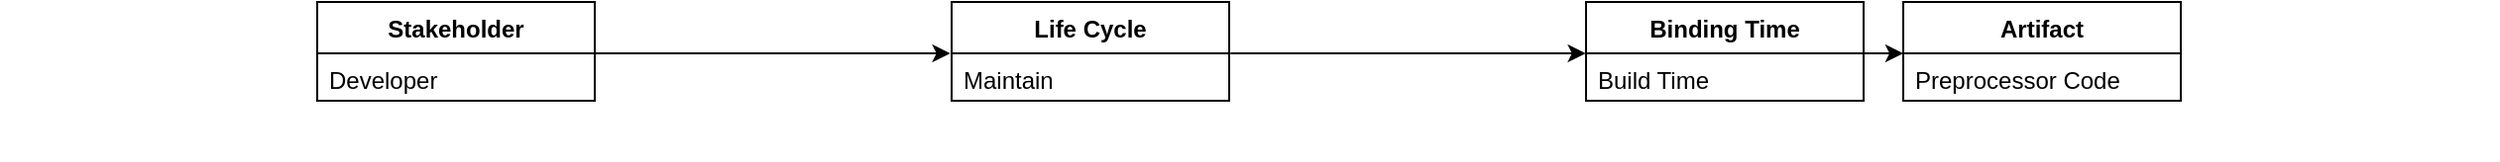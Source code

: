 <mxfile version="12.4.0" type="device" pages="1"><diagram id="y8sWHT3icztHrU1g5Dkq" name="Page-1"><mxGraphModel dx="2009" dy="689" grid="1" gridSize="10" guides="1" tooltips="1" connect="1" arrows="1" fold="1" page="1" pageScale="1" pageWidth="827" pageHeight="1169" math="0" shadow="0"><root><mxCell id="0"/><mxCell id="1" parent="0"/><mxCell id="gPVxkg3bDmk5vLiV5XKE-3" style="edgeStyle=orthogonalEdgeStyle;rounded=0;orthogonalLoop=1;jettySize=auto;html=1;entryX=-0.005;entryY=0;entryDx=0;entryDy=0;entryPerimeter=0;" parent="1" edge="1" target="gPVxkg3bDmk5vLiV5XKE-19"><mxGeometry relative="1" as="geometry"><mxPoint x="180" y="216" as="sourcePoint"/><mxPoint x="200.238" y="216.048" as="targetPoint"/><Array as="points"><mxPoint x="310" y="216"/><mxPoint x="310" y="216"/></Array></mxGeometry></mxCell><mxCell id="f09IUAY35GwZ-7wMkR_h-1" value="Stakeholder" style="swimlane;fontStyle=1;childLayout=stackLayout;horizontal=1;startSize=26;fillColor=none;horizontalStack=0;resizeParent=1;resizeParentMax=0;resizeLast=0;collapsible=1;marginBottom=0;" parent="1" vertex="1"><mxGeometry x="40" y="190" width="140" height="50" as="geometry"/></mxCell><mxCell id="f09IUAY35GwZ-7wMkR_h-2" value="Developer" style="text;strokeColor=none;fillColor=none;align=left;verticalAlign=top;spacingLeft=4;spacingRight=4;overflow=hidden;rotatable=0;points=[[0,0.5],[1,0.5]];portConstraint=eastwest;" parent="f09IUAY35GwZ-7wMkR_h-1" vertex="1"><mxGeometry y="26" width="140" height="24" as="geometry"/></mxCell><mxCell id="gPVxkg3bDmk5vLiV5XKE-12" value="Artifact" style="swimlane;fontStyle=1;childLayout=stackLayout;horizontal=1;startSize=26;fillColor=none;horizontalStack=0;resizeParent=1;resizeParentMax=0;resizeLast=0;collapsible=1;marginBottom=0;" parent="1" vertex="1"><mxGeometry x="840" y="190" width="140" height="50" as="geometry"/></mxCell><mxCell id="gPVxkg3bDmk5vLiV5XKE-13" value="Preprocessor Code" style="text;strokeColor=none;fillColor=none;align=left;verticalAlign=top;spacingLeft=4;spacingRight=4;overflow=hidden;rotatable=0;points=[[0,0.5],[1,0.5]];portConstraint=eastwest;" parent="gPVxkg3bDmk5vLiV5XKE-12" vertex="1"><mxGeometry y="26" width="140" height="24" as="geometry"/></mxCell><mxCell id="gPVxkg3bDmk5vLiV5XKE-18" value="Life Cycle" style="swimlane;fontStyle=1;childLayout=stackLayout;horizontal=1;startSize=26;fillColor=none;horizontalStack=0;resizeParent=1;resizeParentMax=0;resizeLast=0;collapsible=1;marginBottom=0;" parent="1" vertex="1"><mxGeometry x="360" y="190" width="140" height="50" as="geometry"/></mxCell><mxCell id="gPVxkg3bDmk5vLiV5XKE-19" value="Maintain" style="text;strokeColor=none;fillColor=none;align=left;verticalAlign=top;spacingLeft=4;spacingRight=4;overflow=hidden;rotatable=0;points=[[0,0.5],[1,0.5]];portConstraint=eastwest;" parent="gPVxkg3bDmk5vLiV5XKE-18" vertex="1"><mxGeometry y="26" width="140" height="24" as="geometry"/></mxCell><mxCell id="dBSXt1BAkocQW8ArYlQf-1" style="edgeStyle=orthogonalEdgeStyle;rounded=0;orthogonalLoop=1;jettySize=auto;html=1;entryX=0;entryY=0.5;entryDx=0;entryDy=0;noLabel=1;fontColor=none;strokeColor=none;" parent="1" edge="1"><mxGeometry relative="1" as="geometry"><mxPoint x="980" y="216" as="sourcePoint"/><mxPoint x="1000" y="216" as="targetPoint"/></mxGeometry></mxCell><mxCell id="dBSXt1BAkocQW8ArYlQf-2" value="Complexity" style="swimlane;fontStyle=1;childLayout=stackLayout;horizontal=1;startSize=26;fillColor=none;horizontalStack=0;resizeParent=1;resizeParentMax=0;resizeLast=0;collapsible=1;marginBottom=0;noLabel=1;fontColor=none;strokeColor=none;" parent="1" vertex="1"><mxGeometry x="1000" y="190" width="140" height="80" as="geometry"/></mxCell><mxCell id="dBSXt1BAkocQW8ArYlQf-3" value="High Dependencies&#10;Low Dependencies&#10;No Dependencies" style="text;strokeColor=none;fillColor=none;align=left;verticalAlign=top;spacingLeft=4;spacingRight=4;overflow=hidden;rotatable=0;points=[[0,0.5],[1,0.5]];portConstraint=eastwest;noLabel=1;fontColor=none;" parent="dBSXt1BAkocQW8ArYlQf-2" vertex="1"><mxGeometry y="26" width="140" height="54" as="geometry"/></mxCell><mxCell id="dBSXt1BAkocQW8ArYlQf-17" style="edgeStyle=orthogonalEdgeStyle;rounded=0;orthogonalLoop=1;jettySize=auto;html=1;entryX=0;entryY=0.5;entryDx=0;entryDy=0;strokeColor=none;fontColor=none;noLabel=1;" parent="1" edge="1"><mxGeometry relative="1" as="geometry"><mxPoint x="20" y="216" as="sourcePoint"/><mxPoint x="40" y="216" as="targetPoint"/></mxGeometry></mxCell><mxCell id="dBSXt1BAkocQW8ArYlQf-18" value="Stage" style="swimlane;fontStyle=1;childLayout=stackLayout;horizontal=1;startSize=26;fillColor=none;horizontalStack=0;resizeParent=1;resizeParentMax=0;resizeLast=0;collapsible=1;marginBottom=0;strokeColor=none;fontColor=none;noLabel=1;" parent="1" vertex="1"><mxGeometry x="-120" y="190" width="140" height="50" as="geometry"/></mxCell><mxCell id="dBSXt1BAkocQW8ArYlQf-19" value="Developer" style="text;strokeColor=none;fillColor=none;align=left;verticalAlign=top;spacingLeft=4;spacingRight=4;overflow=hidden;rotatable=0;points=[[0,0.5],[1,0.5]];portConstraint=eastwest;fontColor=none;noLabel=1;" parent="dBSXt1BAkocQW8ArYlQf-18" vertex="1"><mxGeometry y="26" width="140" height="24" as="geometry"/></mxCell><mxCell id="aaL2LIUai6dg0CHwDIo7-2" value="Binding Time" style="swimlane;fontStyle=1;childLayout=stackLayout;horizontal=1;startSize=26;fillColor=none;horizontalStack=0;resizeParent=1;resizeParentMax=0;resizeLast=0;collapsible=1;marginBottom=0;" vertex="1" parent="1"><mxGeometry x="680" y="190" width="140" height="50" as="geometry"/></mxCell><mxCell id="aaL2LIUai6dg0CHwDIo7-3" value="Build Time" style="text;strokeColor=none;fillColor=none;align=left;verticalAlign=top;spacingLeft=4;spacingRight=4;overflow=hidden;rotatable=0;points=[[0,0.5],[1,0.5]];portConstraint=eastwest;" vertex="1" parent="aaL2LIUai6dg0CHwDIo7-2"><mxGeometry y="26" width="140" height="24" as="geometry"/></mxCell><mxCell id="aaL2LIUai6dg0CHwDIo7-4" style="edgeStyle=orthogonalEdgeStyle;rounded=0;orthogonalLoop=1;jettySize=auto;html=1;entryX=0;entryY=0.5;entryDx=0;entryDy=0;" edge="1" parent="1"><mxGeometry relative="1" as="geometry"><mxPoint x="819.5" y="216" as="sourcePoint"/><mxPoint x="840" y="216" as="targetPoint"/></mxGeometry></mxCell><mxCell id="aaL2LIUai6dg0CHwDIo7-5" style="edgeStyle=orthogonalEdgeStyle;rounded=0;orthogonalLoop=1;jettySize=auto;html=1;entryX=-0.005;entryY=0;entryDx=0;entryDy=0;entryPerimeter=0;" edge="1" parent="1"><mxGeometry relative="1" as="geometry"><mxPoint x="500.667" y="216" as="sourcePoint"/><mxPoint x="679.833" y="216" as="targetPoint"/><Array as="points"><mxPoint x="630.5" y="216"/><mxPoint x="630.5" y="216"/></Array></mxGeometry></mxCell></root></mxGraphModel></diagram></mxfile>